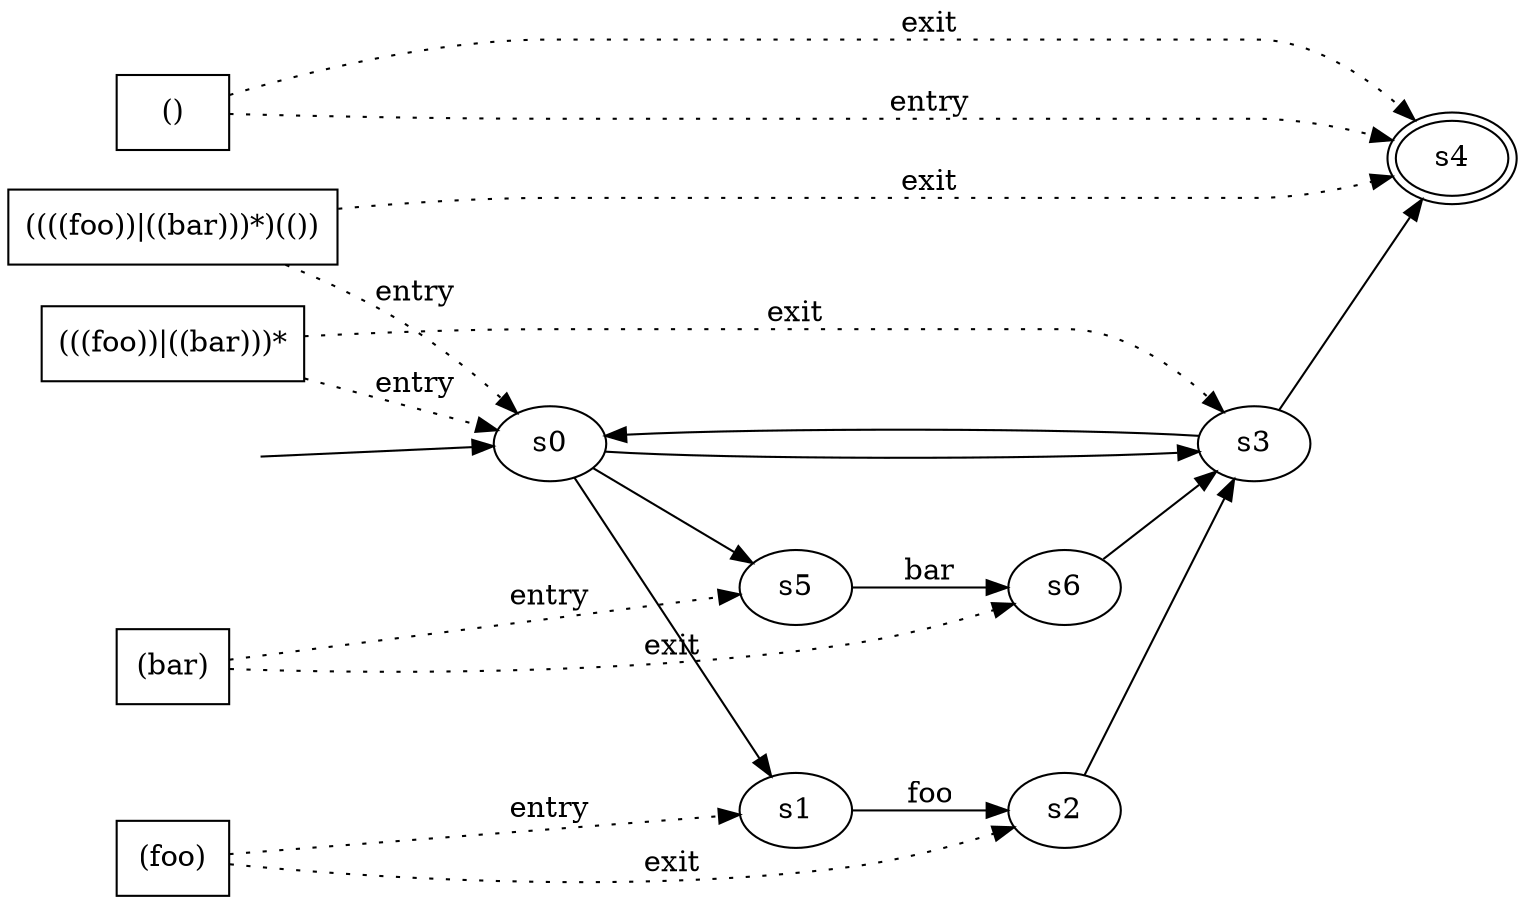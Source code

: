 // File in graphviz .dot format
// Example, create png file using: dot <filename> -Tpng -o out.png
digraph nfa {
rankdir=LR;
s0;
s1;
s2;
s3;
s4 [peripheries=2];
s5;
s6;
_start_ [style=invis];
_start_ -> s0
s0 -> s1;
s0 -> s5;
s0 -> s3;
s1 -> s2 [label="foo"];
s2 -> s3;
s3 -> s0;
s3 -> s4;
s5 -> s6 [label="bar"];
s6 -> s3;
{
rank = same;
n0 [label="(foo)"][shape = box;];
n1 [label="(bar)"][shape = box;];
n2 [label="(((foo))|((bar)))*"][shape = box;];
n3 [label="()"][shape = box;];
n4 [label="((((foo))|((bar)))*)(())"][shape = box;];
};
n0 -> s1 [label="entry"][style=dotted];
n0 -> s2 [label="exit"][style=dotted];
n1 -> s5 [label="entry"][style=dotted];
n1 -> s6 [label="exit"][style=dotted];
n2 -> s0 [label="entry"][style=dotted];
n2 -> s3 [label="exit"][style=dotted];
n3 -> s4 [label="entry"][style=dotted];
n3 -> s4 [label="exit"][style=dotted];
n4 -> s0 [label="entry"][style=dotted];
n4 -> s4 [label="exit"][style=dotted];
}